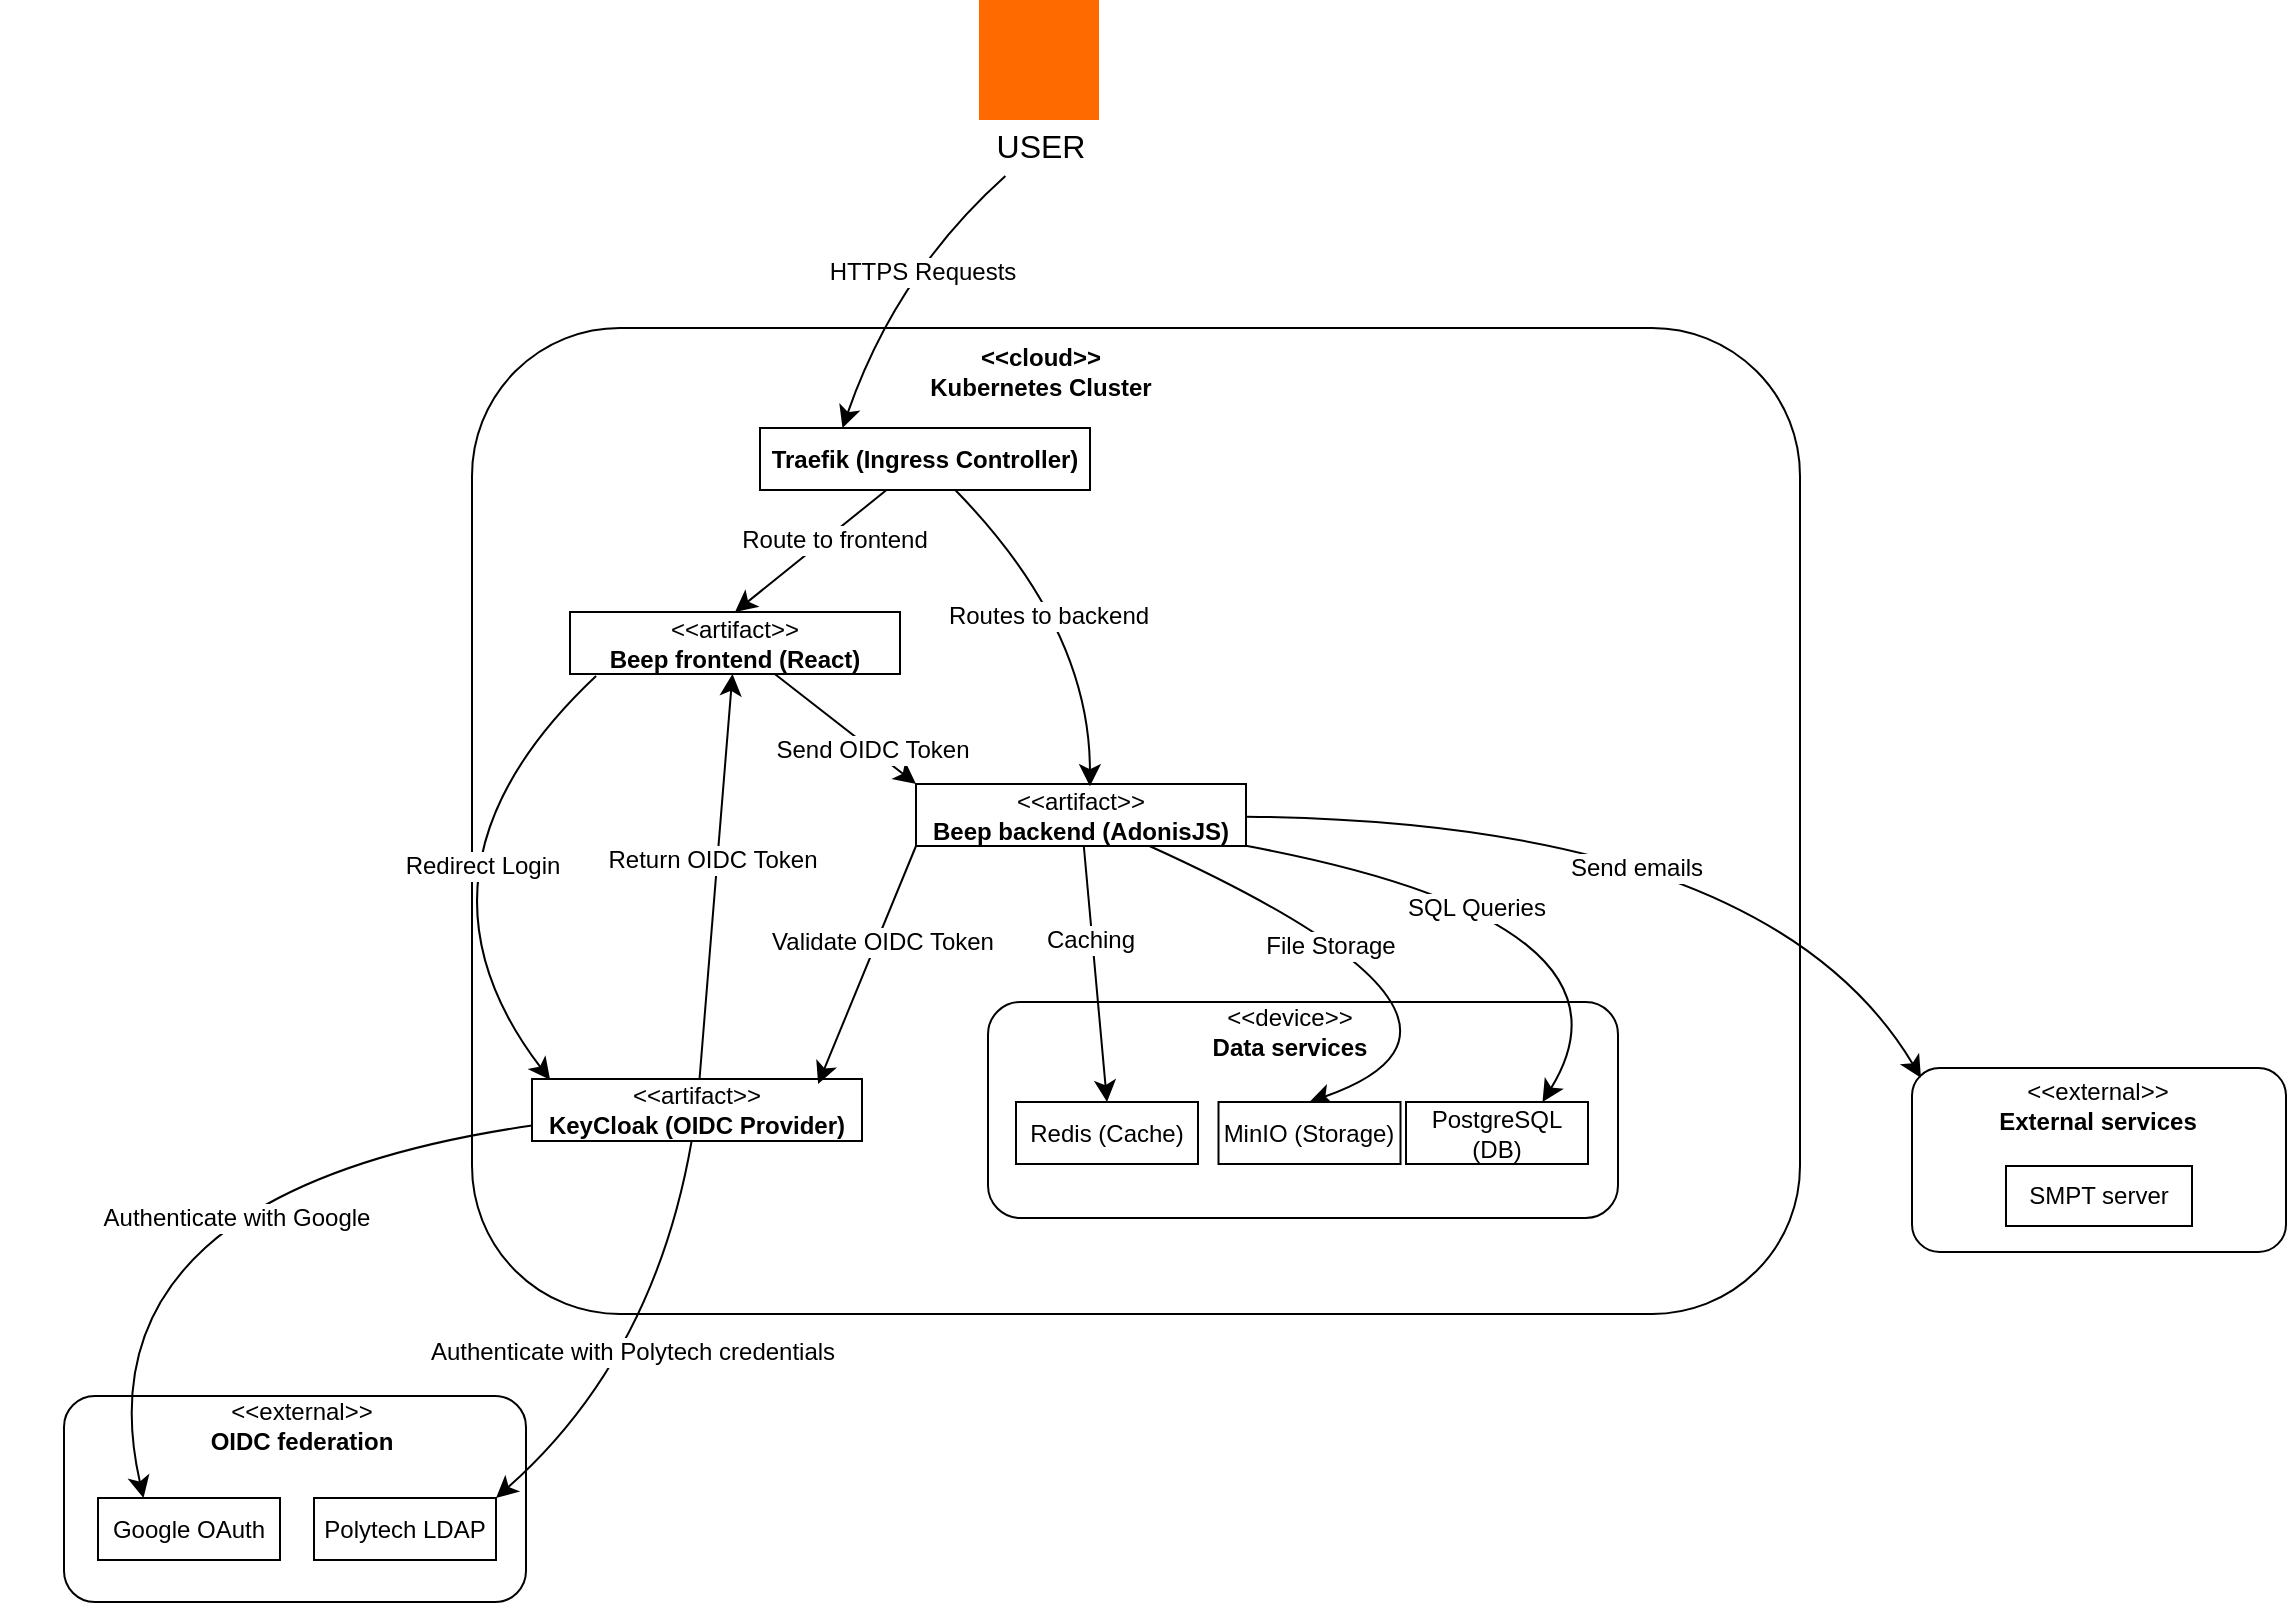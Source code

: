 <mxfile version="26.0.16">
  <diagram name="Page-1" id="gficWo6raFdTpmdhIPxt">
    <mxGraphModel grid="0" page="0" gridSize="10" guides="1" tooltips="1" connect="1" arrows="1" fold="1" pageScale="1" pageWidth="827" pageHeight="1169" math="0" shadow="0">
      <root>
        <mxCell id="0" />
        <mxCell id="1" parent="0" />
        <mxCell id="Y5YbWUheyjNs0efJsotg-7" value="" style="group" connectable="0" vertex="1" parent="1">
          <mxGeometry x="-513" y="-58" width="907" height="642" as="geometry" />
        </mxCell>
        <mxCell id="Y5YbWUheyjNs0efJsotg-71" value="" style="group" connectable="0" vertex="1" parent="Y5YbWUheyjNs0efJsotg-7">
          <mxGeometry x="720" y="370" width="187" height="92" as="geometry" />
        </mxCell>
        <mxCell id="Y5YbWUheyjNs0efJsotg-72" value="" style="rounded=1;whiteSpace=wrap;html=1;" vertex="1" parent="Y5YbWUheyjNs0efJsotg-71">
          <mxGeometry width="187" height="92" as="geometry" />
        </mxCell>
        <mxCell id="Y5YbWUheyjNs0efJsotg-73" value="&amp;lt;&amp;lt;external&amp;gt;&amp;gt;&lt;div&gt;&lt;b&gt;External services&lt;/b&gt;&lt;/div&gt;" style="text;html=1;align=center;verticalAlign=middle;whiteSpace=wrap;rounded=0;" vertex="1" parent="Y5YbWUheyjNs0efJsotg-71">
          <mxGeometry x="15.47" y="6" width="156.06" height="26.8" as="geometry" />
        </mxCell>
        <mxCell id="Y5YbWUheyjNs0efJsotg-22" value="SMPT s&lt;span style=&quot;background-color: transparent; color: light-dark(rgb(0, 0, 0), rgb(255, 255, 255));&quot;&gt;erver&lt;/span&gt;" style="rounded=0;whiteSpace=wrap;html=1;" vertex="1" parent="Y5YbWUheyjNs0efJsotg-71">
          <mxGeometry x="47" y="49" width="93" height="30" as="geometry" />
        </mxCell>
        <mxCell id="Y5YbWUheyjNs0efJsotg-1" value="" style="rounded=1;whiteSpace=wrap;html=1;" vertex="1" parent="Y5YbWUheyjNs0efJsotg-7">
          <mxGeometry width="664" height="493" as="geometry" />
        </mxCell>
        <mxCell id="Y5YbWUheyjNs0efJsotg-42" value="" style="group" connectable="0" vertex="1" parent="Y5YbWUheyjNs0efJsotg-7">
          <mxGeometry x="258" y="337" width="315" height="108" as="geometry" />
        </mxCell>
        <mxCell id="Y5YbWUheyjNs0efJsotg-37" value="" style="rounded=1;whiteSpace=wrap;html=1;" vertex="1" parent="Y5YbWUheyjNs0efJsotg-42">
          <mxGeometry width="315" height="108" as="geometry" />
        </mxCell>
        <mxCell id="Y5YbWUheyjNs0efJsotg-38" value="&amp;lt;&amp;lt;device&amp;gt;&amp;gt;&lt;div&gt;&lt;b&gt;Data services&lt;/b&gt;&lt;/div&gt;" style="text;html=1;align=center;verticalAlign=middle;whiteSpace=wrap;rounded=0;" vertex="1" parent="Y5YbWUheyjNs0efJsotg-42">
          <mxGeometry x="94.75" width="111.5" height="30" as="geometry" />
        </mxCell>
        <mxCell id="Y5YbWUheyjNs0efJsotg-6" value="&lt;div&gt;&lt;b&gt;&amp;lt;&amp;lt;cloud&amp;gt;&amp;gt;&lt;/b&gt;&lt;/div&gt;&lt;b&gt;Kubernetes Cluster&lt;/b&gt;" style="text;html=1;align=center;verticalAlign=middle;whiteSpace=wrap;rounded=0;" vertex="1" parent="Y5YbWUheyjNs0efJsotg-7">
          <mxGeometry x="217.5" y="7" width="133" height="30" as="geometry" />
        </mxCell>
        <mxCell id="Y5YbWUheyjNs0efJsotg-66" style="edgeStyle=none;curved=1;rounded=0;orthogonalLoop=1;jettySize=auto;html=1;entryX=0.5;entryY=0;entryDx=0;entryDy=0;fontSize=12;startSize=8;endSize=8;" edge="1" parent="Y5YbWUheyjNs0efJsotg-7" source="Y5YbWUheyjNs0efJsotg-9" target="Y5YbWUheyjNs0efJsotg-14">
          <mxGeometry relative="1" as="geometry" />
        </mxCell>
        <mxCell id="Y5YbWUheyjNs0efJsotg-67" value="Route to frontend" style="edgeLabel;html=1;align=center;verticalAlign=middle;resizable=0;points=[];fontSize=12;" connectable="0" vertex="1" parent="Y5YbWUheyjNs0efJsotg-66">
          <mxGeometry x="-0.257" y="3" relative="1" as="geometry">
            <mxPoint as="offset" />
          </mxGeometry>
        </mxCell>
        <mxCell id="Y5YbWUheyjNs0efJsotg-9" value="&lt;b&gt;Traefik (Ingress Controller)&lt;/b&gt;" style="rounded=0;whiteSpace=wrap;html=1;" vertex="1" parent="Y5YbWUheyjNs0efJsotg-7">
          <mxGeometry x="144" y="50" width="165" height="31" as="geometry" />
        </mxCell>
        <mxCell id="Y5YbWUheyjNs0efJsotg-64" style="edgeStyle=none;curved=1;rounded=0;orthogonalLoop=1;jettySize=auto;html=1;entryX=0;entryY=0;entryDx=0;entryDy=0;fontSize=12;startSize=8;endSize=8;" edge="1" parent="Y5YbWUheyjNs0efJsotg-7" source="Y5YbWUheyjNs0efJsotg-14" target="Y5YbWUheyjNs0efJsotg-29">
          <mxGeometry relative="1" as="geometry" />
        </mxCell>
        <mxCell id="Y5YbWUheyjNs0efJsotg-65" value="Send OIDC Token" style="edgeLabel;html=1;align=center;verticalAlign=middle;resizable=0;points=[];fontSize=12;" connectable="0" vertex="1" parent="Y5YbWUheyjNs0efJsotg-64">
          <mxGeometry x="0.379" relative="1" as="geometry">
            <mxPoint as="offset" />
          </mxGeometry>
        </mxCell>
        <mxCell id="Y5YbWUheyjNs0efJsotg-14" value="&lt;div&gt;&amp;lt;&amp;lt;artifact&amp;gt;&amp;gt;&lt;/div&gt;&lt;b&gt;Beep frontend (React)&lt;/b&gt;" style="rounded=0;whiteSpace=wrap;html=1;" vertex="1" parent="Y5YbWUheyjNs0efJsotg-7">
          <mxGeometry x="49" y="142" width="165" height="31" as="geometry" />
        </mxCell>
        <mxCell id="Y5YbWUheyjNs0efJsotg-78" style="edgeStyle=none;curved=1;rounded=0;orthogonalLoop=1;jettySize=auto;html=1;entryX=0.75;entryY=0;entryDx=0;entryDy=0;fontSize=12;startSize=8;endSize=8;" edge="1" parent="Y5YbWUheyjNs0efJsotg-7" source="Y5YbWUheyjNs0efJsotg-29" target="Y5YbWUheyjNs0efJsotg-40">
          <mxGeometry relative="1" as="geometry">
            <Array as="points">
              <mxPoint x="591" y="297" />
            </Array>
          </mxGeometry>
        </mxCell>
        <mxCell id="Y5YbWUheyjNs0efJsotg-79" value="SQL Queries" style="edgeLabel;html=1;align=center;verticalAlign=middle;resizable=0;points=[];fontSize=12;" connectable="0" vertex="1" parent="Y5YbWUheyjNs0efJsotg-78">
          <mxGeometry x="-0.247" y="-9" relative="1" as="geometry">
            <mxPoint as="offset" />
          </mxGeometry>
        </mxCell>
        <mxCell id="Y5YbWUheyjNs0efJsotg-80" style="edgeStyle=none;curved=1;rounded=0;orthogonalLoop=1;jettySize=auto;html=1;entryX=0.5;entryY=0;entryDx=0;entryDy=0;fontSize=12;startSize=8;endSize=8;" edge="1" parent="Y5YbWUheyjNs0efJsotg-7" source="Y5YbWUheyjNs0efJsotg-29" target="Y5YbWUheyjNs0efJsotg-39">
          <mxGeometry relative="1" as="geometry">
            <Array as="points">
              <mxPoint x="533" y="347" />
            </Array>
          </mxGeometry>
        </mxCell>
        <mxCell id="Y5YbWUheyjNs0efJsotg-81" value="File Storage" style="edgeLabel;html=1;align=center;verticalAlign=middle;resizable=0;points=[];fontSize=12;" connectable="0" vertex="1" parent="Y5YbWUheyjNs0efJsotg-80">
          <mxGeometry x="-0.39" y="-8" relative="1" as="geometry">
            <mxPoint as="offset" />
          </mxGeometry>
        </mxCell>
        <mxCell id="Y5YbWUheyjNs0efJsotg-82" style="edgeStyle=none;curved=1;rounded=0;orthogonalLoop=1;jettySize=auto;html=1;entryX=0.5;entryY=0;entryDx=0;entryDy=0;fontSize=12;startSize=8;endSize=8;" edge="1" parent="Y5YbWUheyjNs0efJsotg-7" source="Y5YbWUheyjNs0efJsotg-29" target="Y5YbWUheyjNs0efJsotg-17">
          <mxGeometry relative="1" as="geometry" />
        </mxCell>
        <mxCell id="Y5YbWUheyjNs0efJsotg-83" value="Caching" style="edgeLabel;html=1;align=center;verticalAlign=middle;resizable=0;points=[];fontSize=12;" connectable="0" vertex="1" parent="Y5YbWUheyjNs0efJsotg-82">
          <mxGeometry x="-0.268" y="-1" relative="1" as="geometry">
            <mxPoint as="offset" />
          </mxGeometry>
        </mxCell>
        <mxCell id="Y5YbWUheyjNs0efJsotg-29" value="&lt;div&gt;&amp;lt;&amp;lt;artifact&amp;gt;&amp;gt;&lt;/div&gt;&lt;b&gt;Beep backend (AdonisJS)&lt;/b&gt;" style="rounded=0;whiteSpace=wrap;html=1;" vertex="1" parent="Y5YbWUheyjNs0efJsotg-7">
          <mxGeometry x="222" y="228" width="165" height="31" as="geometry" />
        </mxCell>
        <mxCell id="Y5YbWUheyjNs0efJsotg-61" style="edgeStyle=none;curved=1;rounded=0;orthogonalLoop=1;jettySize=auto;html=1;fontSize=12;startSize=8;endSize=8;" edge="1" parent="Y5YbWUheyjNs0efJsotg-7" source="Y5YbWUheyjNs0efJsotg-36" target="Y5YbWUheyjNs0efJsotg-14">
          <mxGeometry relative="1" as="geometry" />
        </mxCell>
        <mxCell id="Y5YbWUheyjNs0efJsotg-63" value="Return OIDC Token" style="edgeLabel;html=1;align=center;verticalAlign=middle;resizable=0;points=[];fontSize=12;" connectable="0" vertex="1" parent="Y5YbWUheyjNs0efJsotg-61">
          <mxGeometry x="0.079" y="3" relative="1" as="geometry">
            <mxPoint as="offset" />
          </mxGeometry>
        </mxCell>
        <mxCell id="Y5YbWUheyjNs0efJsotg-36" value="&lt;div&gt;&amp;lt;&amp;lt;artifact&amp;gt;&amp;gt;&lt;/div&gt;&lt;b&gt;KeyCloak (OIDC Provider)&lt;/b&gt;" style="rounded=0;whiteSpace=wrap;html=1;" vertex="1" parent="Y5YbWUheyjNs0efJsotg-7">
          <mxGeometry x="30" y="375.5" width="165" height="31" as="geometry" />
        </mxCell>
        <mxCell id="Y5YbWUheyjNs0efJsotg-17" value="Redis (Cache)" style="rounded=0;whiteSpace=wrap;html=1;" vertex="1" parent="Y5YbWUheyjNs0efJsotg-7">
          <mxGeometry x="272" y="387" width="91" height="31" as="geometry" />
        </mxCell>
        <mxCell id="Y5YbWUheyjNs0efJsotg-39" value="MinIO (Storage)" style="rounded=0;whiteSpace=wrap;html=1;" vertex="1" parent="Y5YbWUheyjNs0efJsotg-7">
          <mxGeometry x="373.25" y="387" width="91" height="31" as="geometry" />
        </mxCell>
        <mxCell id="Y5YbWUheyjNs0efJsotg-40" value="PostgreSQL (DB)" style="rounded=0;whiteSpace=wrap;html=1;" vertex="1" parent="Y5YbWUheyjNs0efJsotg-7">
          <mxGeometry x="467" y="387" width="91" height="31" as="geometry" />
        </mxCell>
        <mxCell id="Y5YbWUheyjNs0efJsotg-43" value="" style="group" connectable="0" vertex="1" parent="Y5YbWUheyjNs0efJsotg-7">
          <mxGeometry x="-236" y="534" width="315" height="108" as="geometry" />
        </mxCell>
        <mxCell id="Y5YbWUheyjNs0efJsotg-70" value="" style="group" connectable="0" vertex="1" parent="Y5YbWUheyjNs0efJsotg-43">
          <mxGeometry x="32" width="231" height="103" as="geometry" />
        </mxCell>
        <mxCell id="Y5YbWUheyjNs0efJsotg-44" value="" style="rounded=1;whiteSpace=wrap;html=1;" vertex="1" parent="Y5YbWUheyjNs0efJsotg-70">
          <mxGeometry width="231" height="103" as="geometry" />
        </mxCell>
        <mxCell id="Y5YbWUheyjNs0efJsotg-45" value="&amp;lt;&amp;lt;external&amp;gt;&amp;gt;&lt;div&gt;&lt;b&gt;OIDC federation&lt;/b&gt;&lt;/div&gt;" style="text;html=1;align=center;verticalAlign=middle;whiteSpace=wrap;rounded=0;" vertex="1" parent="Y5YbWUheyjNs0efJsotg-70">
          <mxGeometry x="62.75" width="111.5" height="30" as="geometry" />
        </mxCell>
        <mxCell id="Y5YbWUheyjNs0efJsotg-46" value="Google OAuth" style="rounded=0;whiteSpace=wrap;html=1;" vertex="1" parent="Y5YbWUheyjNs0efJsotg-43">
          <mxGeometry x="49" y="51" width="91" height="31" as="geometry" />
        </mxCell>
        <mxCell id="Y5YbWUheyjNs0efJsotg-47" value="Polytech LDAP" style="rounded=0;whiteSpace=wrap;html=1;" vertex="1" parent="Y5YbWUheyjNs0efJsotg-43">
          <mxGeometry x="157" y="51" width="91" height="31" as="geometry" />
        </mxCell>
        <mxCell id="Y5YbWUheyjNs0efJsotg-50" style="edgeStyle=none;curved=1;rounded=0;orthogonalLoop=1;jettySize=auto;html=1;exitX=0;exitY=0.75;exitDx=0;exitDy=0;entryX=0.25;entryY=0;entryDx=0;entryDy=0;fontSize=12;startSize=8;endSize=8;" edge="1" parent="Y5YbWUheyjNs0efJsotg-7" source="Y5YbWUheyjNs0efJsotg-36" target="Y5YbWUheyjNs0efJsotg-46">
          <mxGeometry relative="1" as="geometry">
            <Array as="points">
              <mxPoint x="-199" y="432" />
            </Array>
          </mxGeometry>
        </mxCell>
        <mxCell id="Y5YbWUheyjNs0efJsotg-51" value="Authenticate with Google" style="edgeLabel;html=1;align=center;verticalAlign=middle;resizable=0;points=[];fontSize=12;" connectable="0" vertex="1" parent="Y5YbWUheyjNs0efJsotg-50">
          <mxGeometry x="-0.212" y="24" relative="1" as="geometry">
            <mxPoint as="offset" />
          </mxGeometry>
        </mxCell>
        <mxCell id="Y5YbWUheyjNs0efJsotg-53" style="edgeStyle=none;curved=1;rounded=0;orthogonalLoop=1;jettySize=auto;html=1;entryX=1;entryY=0;entryDx=0;entryDy=0;fontSize=12;startSize=8;endSize=8;" edge="1" parent="Y5YbWUheyjNs0efJsotg-7" source="Y5YbWUheyjNs0efJsotg-36" target="Y5YbWUheyjNs0efJsotg-47">
          <mxGeometry relative="1" as="geometry">
            <Array as="points">
              <mxPoint x="91" y="515" />
            </Array>
          </mxGeometry>
        </mxCell>
        <mxCell id="Y5YbWUheyjNs0efJsotg-54" value="Authenticate with Polytech credentials" style="edgeLabel;html=1;align=center;verticalAlign=middle;resizable=0;points=[];fontSize=12;" connectable="0" vertex="1" parent="Y5YbWUheyjNs0efJsotg-53">
          <mxGeometry x="-0.158" y="-11" relative="1" as="geometry">
            <mxPoint x="-4" y="17" as="offset" />
          </mxGeometry>
        </mxCell>
        <mxCell id="Y5YbWUheyjNs0efJsotg-56" style="edgeStyle=none;curved=1;rounded=0;orthogonalLoop=1;jettySize=auto;html=1;exitX=0;exitY=1;exitDx=0;exitDy=0;entryX=0.867;entryY=0.081;entryDx=0;entryDy=0;entryPerimeter=0;fontSize=12;startSize=8;endSize=8;" edge="1" parent="Y5YbWUheyjNs0efJsotg-7" source="Y5YbWUheyjNs0efJsotg-29" target="Y5YbWUheyjNs0efJsotg-36">
          <mxGeometry relative="1" as="geometry" />
        </mxCell>
        <mxCell id="Y5YbWUheyjNs0efJsotg-57" value="Validate OIDC Token" style="edgeLabel;html=1;align=center;verticalAlign=middle;resizable=0;points=[];fontSize=12;" connectable="0" vertex="1" parent="Y5YbWUheyjNs0efJsotg-56">
          <mxGeometry x="-0.204" y="2" relative="1" as="geometry">
            <mxPoint as="offset" />
          </mxGeometry>
        </mxCell>
        <mxCell id="Y5YbWUheyjNs0efJsotg-58" style="edgeStyle=none;curved=1;rounded=0;orthogonalLoop=1;jettySize=auto;html=1;entryX=0;entryY=0.25;entryDx=0;entryDy=0;fontSize=12;startSize=8;endSize=8;" edge="1" parent="Y5YbWUheyjNs0efJsotg-7" source="Y5YbWUheyjNs0efJsotg-14" target="Y5YbWUheyjNs0efJsotg-14">
          <mxGeometry relative="1" as="geometry" />
        </mxCell>
        <mxCell id="Y5YbWUheyjNs0efJsotg-59" style="edgeStyle=none;curved=1;rounded=0;orthogonalLoop=1;jettySize=auto;html=1;entryX=0.055;entryY=0.016;entryDx=0;entryDy=0;entryPerimeter=0;fontSize=12;startSize=8;endSize=8;exitX=0.079;exitY=1.032;exitDx=0;exitDy=0;exitPerimeter=0;" edge="1" parent="Y5YbWUheyjNs0efJsotg-7" source="Y5YbWUheyjNs0efJsotg-14" target="Y5YbWUheyjNs0efJsotg-36">
          <mxGeometry relative="1" as="geometry">
            <Array as="points">
              <mxPoint x="-41" y="271" />
            </Array>
          </mxGeometry>
        </mxCell>
        <mxCell id="Y5YbWUheyjNs0efJsotg-60" value="Redirect Login" style="edgeLabel;html=1;align=center;verticalAlign=middle;resizable=0;points=[];fontSize=12;" connectable="0" vertex="1" parent="Y5YbWUheyjNs0efJsotg-59">
          <mxGeometry x="-0.22" y="30" relative="1" as="geometry">
            <mxPoint as="offset" />
          </mxGeometry>
        </mxCell>
        <mxCell id="Y5YbWUheyjNs0efJsotg-76" style="edgeStyle=none;curved=1;rounded=0;orthogonalLoop=1;jettySize=auto;html=1;entryX=0.024;entryY=0.053;entryDx=0;entryDy=0;entryPerimeter=0;fontSize=12;startSize=8;endSize=8;" edge="1" parent="Y5YbWUheyjNs0efJsotg-7" source="Y5YbWUheyjNs0efJsotg-29" target="Y5YbWUheyjNs0efJsotg-72">
          <mxGeometry relative="1" as="geometry">
            <Array as="points">
              <mxPoint x="648" y="247" />
            </Array>
          </mxGeometry>
        </mxCell>
        <mxCell id="Y5YbWUheyjNs0efJsotg-77" value="Send emails" style="edgeLabel;html=1;align=center;verticalAlign=middle;resizable=0;points=[];fontSize=12;" connectable="0" vertex="1" parent="Y5YbWUheyjNs0efJsotg-76">
          <mxGeometry x="-0.048" y="-23" relative="1" as="geometry">
            <mxPoint as="offset" />
          </mxGeometry>
        </mxCell>
        <mxCell id="Y5YbWUheyjNs0efJsotg-85" style="edgeStyle=none;curved=1;rounded=0;orthogonalLoop=1;jettySize=auto;html=1;entryX=0.527;entryY=0.035;entryDx=0;entryDy=0;entryPerimeter=0;fontSize=12;startSize=8;endSize=8;" edge="1" parent="Y5YbWUheyjNs0efJsotg-7" source="Y5YbWUheyjNs0efJsotg-9" target="Y5YbWUheyjNs0efJsotg-29">
          <mxGeometry relative="1" as="geometry">
            <Array as="points">
              <mxPoint x="309" y="150" />
            </Array>
          </mxGeometry>
        </mxCell>
        <mxCell id="Y5YbWUheyjNs0efJsotg-86" value="Routes to backend" style="edgeLabel;html=1;align=center;verticalAlign=middle;resizable=0;points=[];fontSize=12;" connectable="0" vertex="1" parent="Y5YbWUheyjNs0efJsotg-85">
          <mxGeometry x="-0.12" y="-11" relative="1" as="geometry">
            <mxPoint as="offset" />
          </mxGeometry>
        </mxCell>
        <mxCell id="Y5YbWUheyjNs0efJsotg-5" value="" style="group" connectable="0" vertex="1" parent="1">
          <mxGeometry x="-260" y="-222" width="62" height="88" as="geometry" />
        </mxCell>
        <mxCell id="Y5YbWUheyjNs0efJsotg-3" value="" style="points=[];aspect=fixed;html=1;align=center;shadow=0;dashed=0;fillColor=#FF6A00;strokeColor=none;shape=mxgraph.alibaba_cloud.user;" vertex="1" parent="Y5YbWUheyjNs0efJsotg-5">
          <mxGeometry x="0.5" width="60" height="60" as="geometry" />
        </mxCell>
        <mxCell id="Y5YbWUheyjNs0efJsotg-4" value="USER" style="text;html=1;align=center;verticalAlign=middle;resizable=0;points=[];autosize=1;strokeColor=none;fillColor=none;fontSize=16;" vertex="1" parent="Y5YbWUheyjNs0efJsotg-5">
          <mxGeometry y="57" width="62" height="31" as="geometry" />
        </mxCell>
        <mxCell id="Y5YbWUheyjNs0efJsotg-68" style="edgeStyle=none;curved=1;rounded=0;orthogonalLoop=1;jettySize=auto;html=1;entryX=0.25;entryY=0;entryDx=0;entryDy=0;fontSize=12;startSize=8;endSize=8;" edge="1" parent="1" source="Y5YbWUheyjNs0efJsotg-4" target="Y5YbWUheyjNs0efJsotg-9">
          <mxGeometry relative="1" as="geometry">
            <Array as="points">
              <mxPoint x="-301" y="-85" />
            </Array>
          </mxGeometry>
        </mxCell>
        <mxCell id="Y5YbWUheyjNs0efJsotg-69" value="HTTPS Requests" style="edgeLabel;html=1;align=center;verticalAlign=middle;resizable=0;points=[];fontSize=12;" connectable="0" vertex="1" parent="Y5YbWUheyjNs0efJsotg-68">
          <mxGeometry x="-0.184" y="8" relative="1" as="geometry">
            <mxPoint as="offset" />
          </mxGeometry>
        </mxCell>
      </root>
    </mxGraphModel>
  </diagram>
</mxfile>
